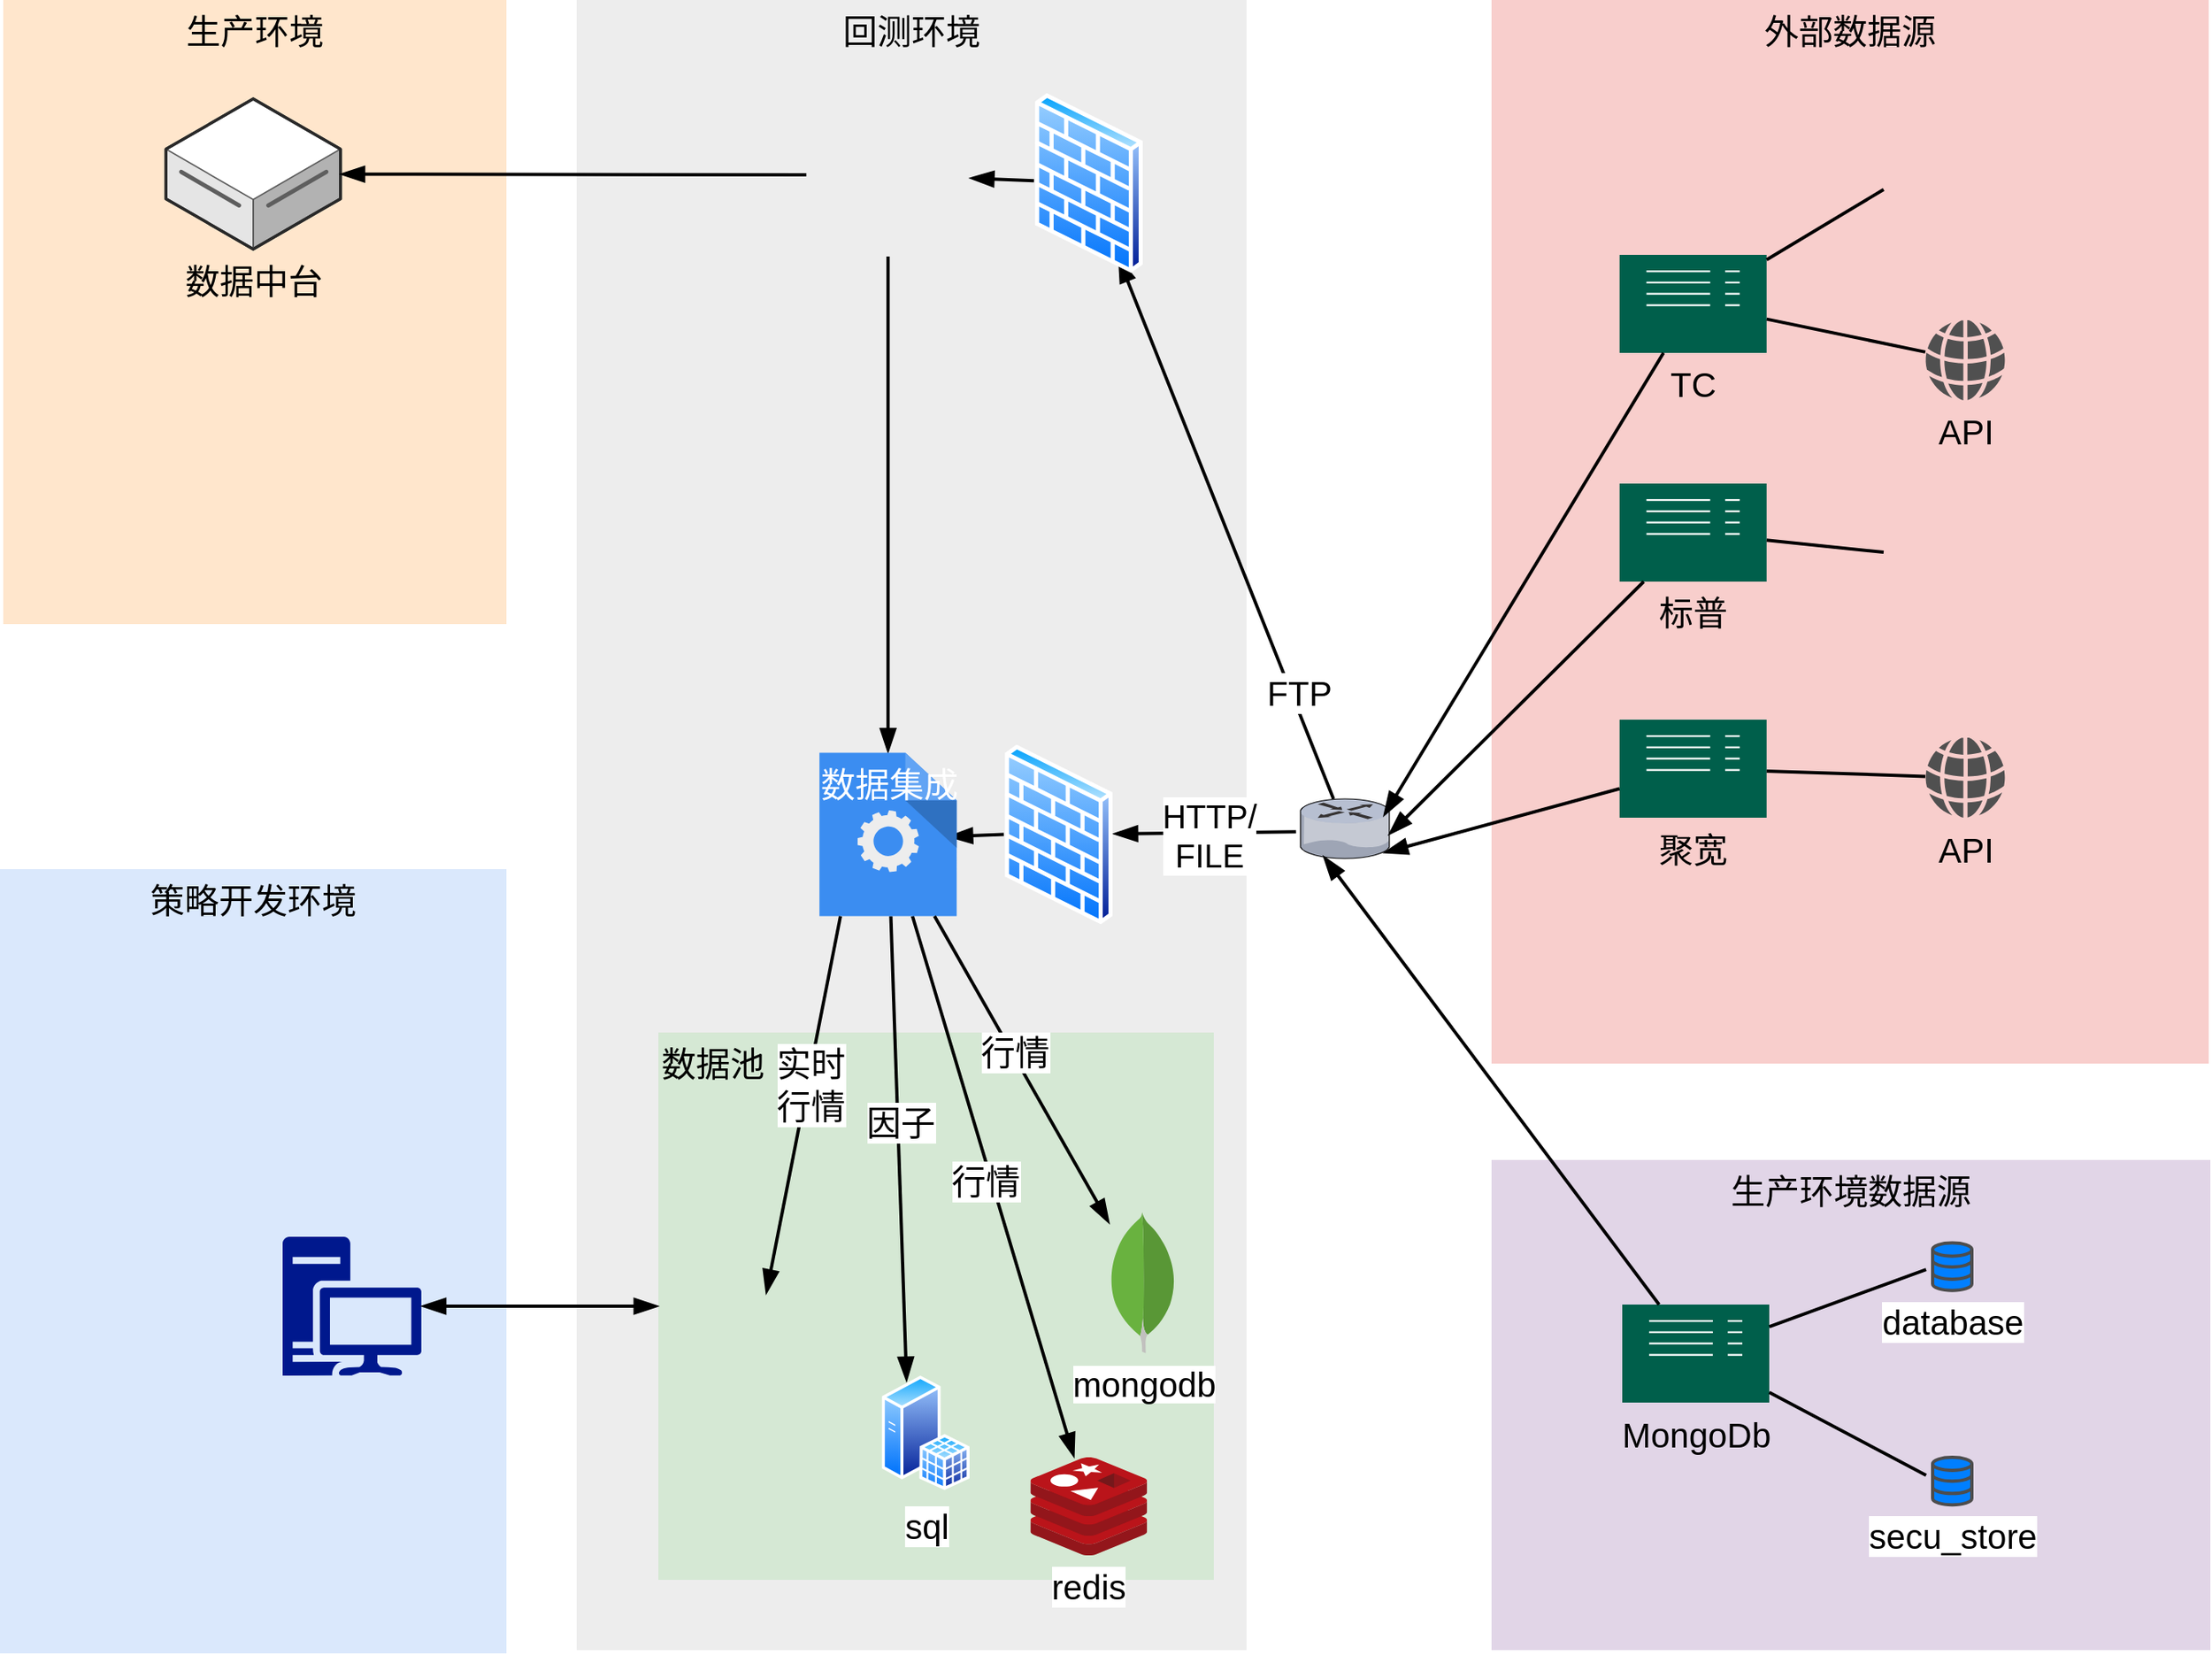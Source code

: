 <mxfile version="14.1.8" type="github">
  <diagram name="Page-1" id="e3a06f82-3646-2815-327d-82caf3d4e204">
    <mxGraphModel dx="1678" dy="867" grid="1" gridSize="10" guides="1" tooltips="1" connect="1" arrows="1" fold="1" page="1" pageScale="1.5" pageWidth="1169" pageHeight="826" background="none" math="0" shadow="0">
      <root>
        <mxCell id="0" style=";html=1;" />
        <mxCell id="1" style=";html=1;" parent="0" />
        <mxCell id="6a7d8f32e03d9370-59" value="&lt;font style=&quot;font-size: 21px;&quot;&gt;回测环境&lt;/font&gt;" style="whiteSpace=wrap;html=1;fillColor=#EDEDED;fontSize=21;strokeColor=none;verticalAlign=top;" parent="1" vertex="1">
          <mxGeometry x="530" y="98" width="410" height="1010" as="geometry" />
        </mxCell>
        <mxCell id="6a7d8f32e03d9370-58" value="&lt;font style=&quot;font-size: 21px;&quot;&gt;策略开发环境&lt;/font&gt;" style="whiteSpace=wrap;html=1;fillColor=#dae8fc;fontSize=21;strokeColor=none;verticalAlign=top;" parent="1" vertex="1">
          <mxGeometry x="177" y="630" width="310" height="480" as="geometry" />
        </mxCell>
        <mxCell id="6a7d8f32e03d9370-57" value="&lt;font style=&quot;font-size: 21px;&quot;&gt;生产环境&lt;/font&gt;" style="whiteSpace=wrap;html=1;fillColor=#ffe6cc;fontSize=21;verticalAlign=top;strokeColor=none;" parent="1" vertex="1">
          <mxGeometry x="179" y="98" width="308" height="382" as="geometry" />
        </mxCell>
        <mxCell id="6a7d8f32e03d9370-43" style="edgeStyle=none;rounded=0;html=1;startSize=10;endSize=10;jettySize=auto;orthogonalLoop=1;fontSize=21;endArrow=none;endFill=0;strokeWidth=2;startArrow=blockThin;startFill=1;entryX=0.5;entryY=1;entryDx=0;entryDy=0;" parent="1" source="A9i1_2r06wziE7NqVmH8-50" target="A9i1_2r06wziE7NqVmH8-48" edge="1">
          <mxGeometry relative="1" as="geometry">
            <mxPoint x="720.6" y="581.25" as="sourcePoint" />
            <mxPoint x="720" y="280" as="targetPoint" />
          </mxGeometry>
        </mxCell>
        <mxCell id="6a7d8f32e03d9370-13" value="" style="verticalLabelPosition=bottom;aspect=fixed;html=1;verticalAlign=top;strokeColor=none;shape=mxgraph.citrix.router;fillColor=#66B2FF;gradientColor=#0066CC;fontSize=21;" parent="1" vertex="1">
          <mxGeometry x="973" y="587" width="55" height="36.5" as="geometry" />
        </mxCell>
        <mxCell id="6a7d8f32e03d9370-44" style="edgeStyle=none;rounded=0;html=1;startSize=10;endSize=10;jettySize=auto;orthogonalLoop=1;fontSize=21;endArrow=none;endFill=0;strokeWidth=2;startArrow=blockThin;startFill=1;" parent="1" source="A9i1_2r06wziE7NqVmH8-56" target="6a7d8f32e03d9370-13" edge="1">
          <mxGeometry relative="1" as="geometry">
            <mxPoint x="865.275" y="251.5" as="sourcePoint" />
          </mxGeometry>
        </mxCell>
        <mxCell id="A9i1_2r06wziE7NqVmH8-27" value="FTP" style="edgeLabel;html=1;align=center;verticalAlign=middle;resizable=0;points=[];fontSize=21;" parent="6a7d8f32e03d9370-44" vertex="1" connectable="0">
          <mxGeometry x="0.085" y="-2" relative="1" as="geometry">
            <mxPoint x="40.22" y="85.31" as="offset" />
          </mxGeometry>
        </mxCell>
        <mxCell id="A9i1_2r06wziE7NqVmH8-21" style="edgeStyle=none;rounded=0;html=1;startSize=10;endSize=10;jettySize=auto;orthogonalLoop=1;fontSize=21;endArrow=none;endFill=0;strokeWidth=2;startArrow=blockThin;startFill=1;" parent="1" source="A9i1_2r06wziE7NqVmH8-48" target="A9i1_2r06wziE7NqVmH8-56" edge="1">
          <mxGeometry relative="1" as="geometry">
            <mxPoint x="736.0" y="205" as="sourcePoint" />
            <mxPoint x="810" y="205" as="targetPoint" />
          </mxGeometry>
        </mxCell>
        <mxCell id="A9i1_2r06wziE7NqVmH8-25" style="edgeStyle=none;rounded=0;html=1;startSize=10;endSize=10;jettySize=auto;orthogonalLoop=1;fontSize=21;endArrow=none;endFill=0;strokeWidth=2;startArrow=blockThin;startFill=1;entryX=-0.049;entryY=0.552;entryDx=0;entryDy=0;entryPerimeter=0;" parent="1" source="A9i1_2r06wziE7NqVmH8-57" target="6a7d8f32e03d9370-13" edge="1">
          <mxGeometry relative="1" as="geometry">
            <mxPoint x="877" y="608.291" as="sourcePoint" />
            <mxPoint x="940" y="603" as="targetPoint" />
          </mxGeometry>
        </mxCell>
        <mxCell id="A9i1_2r06wziE7NqVmH8-28" value="HTTP/&lt;br style=&quot;font-size: 20px;&quot;&gt;FILE" style="edgeLabel;html=1;align=center;verticalAlign=middle;resizable=0;points=[];fontSize=20;" parent="A9i1_2r06wziE7NqVmH8-25" vertex="1" connectable="0">
          <mxGeometry x="0.051" y="-1" relative="1" as="geometry">
            <mxPoint as="offset" />
          </mxGeometry>
        </mxCell>
        <mxCell id="A9i1_2r06wziE7NqVmH8-26" style="edgeStyle=none;rounded=0;html=1;startSize=10;endSize=10;jettySize=auto;orthogonalLoop=1;fontSize=21;endArrow=none;endFill=0;strokeWidth=2;startArrow=blockThin;startFill=1;entryX=0;entryY=0.5;entryDx=0;entryDy=0;exitX=0.94;exitY=0.513;exitDx=0;exitDy=0;exitPerimeter=0;" parent="1" source="A9i1_2r06wziE7NqVmH8-50" target="A9i1_2r06wziE7NqVmH8-57" edge="1">
          <mxGeometry relative="1" as="geometry">
            <mxPoint x="750.1" y="606.259" as="sourcePoint" />
            <mxPoint x="799.45" y="611.447" as="targetPoint" />
          </mxGeometry>
        </mxCell>
        <mxCell id="A9i1_2r06wziE7NqVmH8-36" value="数据中台" style="verticalLabelPosition=bottom;html=1;verticalAlign=top;strokeWidth=1;align=center;outlineConnect=0;dashed=0;outlineConnect=0;shape=mxgraph.aws3d.dataServer;strokeColor=#5E5E5E;aspect=fixed;fontSize=21;" parent="1" vertex="1">
          <mxGeometry x="278.62" y="158.5" width="106.75" height="92" as="geometry" />
        </mxCell>
        <mxCell id="A9i1_2r06wziE7NqVmH8-37" style="edgeStyle=none;rounded=0;html=1;startSize=10;endSize=10;jettySize=auto;orthogonalLoop=1;fontSize=21;endArrow=none;endFill=0;strokeWidth=2;startArrow=blockThin;startFill=1;entryX=0;entryY=0.5;entryDx=0;entryDy=0;" parent="1" source="A9i1_2r06wziE7NqVmH8-36" target="A9i1_2r06wziE7NqVmH8-48" edge="1">
          <mxGeometry relative="1" as="geometry">
            <mxPoint x="730.556" y="591.25" as="sourcePoint" />
            <mxPoint x="690" y="205" as="targetPoint" />
          </mxGeometry>
        </mxCell>
        <mxCell id="A9i1_2r06wziE7NqVmH8-39" value="&lt;span style=&quot;font-size: 21px;&quot;&gt;数据池&lt;/span&gt;" style="whiteSpace=wrap;html=1;fontSize=21;verticalAlign=top;fillColor=#d5e8d4;strokeColor=none;align=left;" parent="1" vertex="1">
          <mxGeometry x="580" y="730" width="340" height="335" as="geometry" />
        </mxCell>
        <mxCell id="A9i1_2r06wziE7NqVmH8-34" style="edgeStyle=none;rounded=0;html=1;startSize=10;endSize=10;jettySize=auto;orthogonalLoop=1;fontSize=21;endArrow=none;endFill=0;strokeWidth=2;startArrow=blockThin;startFill=1;" parent="1" source="A9i1_2r06wziE7NqVmH8-40" target="A9i1_2r06wziE7NqVmH8-50" edge="1">
          <mxGeometry relative="1" as="geometry">
            <mxPoint x="794.734" y="870" as="sourcePoint" />
            <mxPoint x="740" y="660" as="targetPoint" />
          </mxGeometry>
        </mxCell>
        <mxCell id="A9i1_2r06wziE7NqVmH8-35" value="行情" style="edgeLabel;html=1;align=center;verticalAlign=middle;resizable=0;points=[];fontSize=21;" parent="A9i1_2r06wziE7NqVmH8-34" vertex="1" connectable="0">
          <mxGeometry x="0.113" y="-1" relative="1" as="geometry">
            <mxPoint x="-0.22" y="15.16" as="offset" />
          </mxGeometry>
        </mxCell>
        <mxCell id="A9i1_2r06wziE7NqVmH8-30" style="edgeStyle=none;rounded=0;html=1;startSize=10;endSize=10;jettySize=auto;orthogonalLoop=1;fontSize=21;endArrow=none;endFill=0;strokeWidth=2;startArrow=blockThin;startFill=1;exitX=0.25;exitY=0;exitDx=0;exitDy=0;" parent="1" source="A9i1_2r06wziE7NqVmH8-42" target="A9i1_2r06wziE7NqVmH8-50" edge="1">
          <mxGeometry relative="1" as="geometry">
            <mxPoint x="660" y="880" as="sourcePoint" />
            <mxPoint x="690" y="660" as="targetPoint" />
          </mxGeometry>
        </mxCell>
        <mxCell id="A9i1_2r06wziE7NqVmH8-31" value="因子" style="edgeLabel;html=1;align=center;verticalAlign=middle;resizable=0;points=[];fontSize=21;" parent="A9i1_2r06wziE7NqVmH8-30" vertex="1" connectable="0">
          <mxGeometry x="0.113" y="-1" relative="1" as="geometry">
            <mxPoint as="offset" />
          </mxGeometry>
        </mxCell>
        <mxCell id="A9i1_2r06wziE7NqVmH8-40" value="&lt;font style=&quot;font-size: 21px;&quot;&gt;redis&lt;/font&gt;" style="aspect=fixed;html=1;points=[];align=center;image;fontSize=21;image=img/lib/mscae/Cache_Redis_Product.svg;fillColor=#66FF66;" parent="1" vertex="1">
          <mxGeometry x="807.73" y="990" width="71.43" height="60" as="geometry" />
        </mxCell>
        <mxCell id="A9i1_2r06wziE7NqVmH8-42" value="&lt;font style=&quot;font-size: 21px;&quot;&gt;sql&lt;/font&gt;" style="aspect=fixed;perimeter=ellipsePerimeter;html=1;align=center;shadow=0;dashed=0;spacingTop=3;image;image=img/lib/active_directory/sql_server.svg;fillColor=#00994D;fontSize=21;sketch=0;" parent="1" vertex="1">
          <mxGeometry x="716.7" y="940" width="53.9" height="70" as="geometry" />
        </mxCell>
        <mxCell id="A9i1_2r06wziE7NqVmH8-45" value="&lt;span style=&quot;background-color: rgb(255, 255, 255); font-size: 21px;&quot;&gt;mongodb&lt;/span&gt;" style="dashed=0;outlineConnect=0;html=1;align=center;labelPosition=center;verticalLabelPosition=bottom;verticalAlign=top;shape=mxgraph.weblogos.mongodb;sketch=0;fillColor=#00994D;fontSize=21;" parent="1" vertex="1">
          <mxGeometry x="856" y="840.0" width="41.2" height="86.2" as="geometry" />
        </mxCell>
        <mxCell id="A9i1_2r06wziE7NqVmH8-48" value="" style="shape=image;html=1;verticalAlign=top;verticalLabelPosition=bottom;labelBackgroundColor=#ffffff;imageAspect=0;aspect=fixed;image=https://cdn0.iconfinder.com/data/icons/common-file-extensions-audio-documents/24/ext_csv-128.png;sketch=0;fillColor=#00994D;fontSize=21;" parent="1" vertex="1">
          <mxGeometry x="670.6" y="155" width="100" height="100" as="geometry" />
        </mxCell>
        <mxCell id="A9i1_2r06wziE7NqVmH8-50" value="&lt;font color=&quot;#ffffff&quot; style=&quot;font-size: 21px;&quot;&gt;数据集成&lt;/font&gt;" style="html=1;aspect=fixed;strokeColor=none;shadow=0;align=center;verticalAlign=top;fillColor=#3B8DF1;shape=mxgraph.gcp2.process;sketch=0;fontSize=21;" parent="1" vertex="1">
          <mxGeometry x="678.6" y="558.75" width="84" height="100" as="geometry" />
        </mxCell>
        <mxCell id="A9i1_2r06wziE7NqVmH8-56" value="" style="aspect=fixed;perimeter=ellipsePerimeter;html=1;align=center;shadow=0;dashed=0;spacingTop=3;image;image=img/lib/active_directory/firewall.svg;sketch=0;fillColor=#00994D;fontSize=21;" parent="1" vertex="1">
          <mxGeometry x="809.9" y="155" width="67.1" height="110" as="geometry" />
        </mxCell>
        <mxCell id="A9i1_2r06wziE7NqVmH8-57" value="" style="aspect=fixed;perimeter=ellipsePerimeter;html=1;align=center;shadow=0;dashed=0;spacingTop=3;image;image=img/lib/active_directory/firewall.svg;sketch=0;fillColor=#00994D;fontSize=21;" parent="1" vertex="1">
          <mxGeometry x="791.43" y="553.75" width="67.1" height="110" as="geometry" />
        </mxCell>
        <mxCell id="A9i1_2r06wziE7NqVmH8-58" value="" style="aspect=fixed;pointerEvents=1;shadow=0;dashed=0;html=1;strokeColor=none;labelPosition=center;verticalLabelPosition=bottom;verticalAlign=top;align=center;fillColor=#00188D;shape=mxgraph.mscae.enterprise.workstation_client;sketch=0;fontSize=21;" parent="1" vertex="1">
          <mxGeometry x="350" y="855" width="85" height="85" as="geometry" />
        </mxCell>
        <mxCell id="A9i1_2r06wziE7NqVmH8-61" style="edgeStyle=none;rounded=0;html=1;startSize=10;endSize=10;jettySize=auto;orthogonalLoop=1;fontSize=21;endArrow=blockThin;endFill=1;strokeWidth=2;startArrow=blockThin;startFill=1;entryX=0;entryY=0.5;entryDx=0;entryDy=0;exitX=1;exitY=0.5;exitDx=0;exitDy=0;exitPerimeter=0;" parent="1" source="A9i1_2r06wziE7NqVmH8-58" target="A9i1_2r06wziE7NqVmH8-39" edge="1">
          <mxGeometry relative="1" as="geometry">
            <mxPoint x="395.37" y="214.579" as="sourcePoint" />
            <mxPoint x="680.6" y="215" as="targetPoint" />
          </mxGeometry>
        </mxCell>
        <mxCell id="A9i1_2r06wziE7NqVmH8-67" style="edgeStyle=none;rounded=0;html=1;startSize=10;endSize=10;jettySize=auto;orthogonalLoop=1;fontSize=21;endArrow=none;endFill=0;strokeWidth=2;startArrow=blockThin;startFill=1;" parent="1" target="A9i1_2r06wziE7NqVmH8-50" edge="1" source="A9i1_2r06wziE7NqVmH8-45">
          <mxGeometry relative="1" as="geometry">
            <mxPoint x="830" y="860" as="sourcePoint" />
            <mxPoint x="747.997" y="668.75" as="targetPoint" />
          </mxGeometry>
        </mxCell>
        <mxCell id="A9i1_2r06wziE7NqVmH8-68" value="行情" style="edgeLabel;html=1;align=center;verticalAlign=middle;resizable=0;points=[];fontSize=21;" parent="A9i1_2r06wziE7NqVmH8-67" vertex="1" connectable="0">
          <mxGeometry x="0.113" y="-1" relative="1" as="geometry">
            <mxPoint as="offset" />
          </mxGeometry>
        </mxCell>
        <mxCell id="pVSQ1wIAFeBnWIZubmTn-1" value="" style="group;fontSize=21;" vertex="1" connectable="0" parent="1">
          <mxGeometry x="1090" y="98" width="439" height="651" as="geometry" />
        </mxCell>
        <mxCell id="6a7d8f32e03d9370-61" value="&lt;span style=&quot;font-size: 21px;&quot;&gt;外部数据源&lt;/span&gt;" style="whiteSpace=wrap;html=1;fillColor=#f8cecc;fontSize=21;strokeColor=none;verticalAlign=top;" parent="pVSQ1wIAFeBnWIZubmTn-1" vertex="1">
          <mxGeometry width="439" height="651" as="geometry" />
        </mxCell>
        <mxCell id="A9i1_2r06wziE7NqVmH8-11" value="API" style="pointerEvents=1;shadow=0;dashed=0;html=1;strokeColor=none;fillColor=#505050;labelPosition=center;verticalLabelPosition=bottom;verticalAlign=top;outlineConnect=0;align=center;shape=mxgraph.office.concepts.globe_internet;fontSize=21;" parent="pVSQ1wIAFeBnWIZubmTn-1" vertex="1">
          <mxGeometry x="265.5" y="196" width="49" height="49" as="geometry" />
        </mxCell>
        <mxCell id="A9i1_2r06wziE7NqVmH8-17" value="API" style="pointerEvents=1;shadow=0;dashed=0;html=1;strokeColor=none;fillColor=#505050;labelPosition=center;verticalLabelPosition=bottom;verticalAlign=top;outlineConnect=0;align=center;shape=mxgraph.office.concepts.globe_internet;fontSize=21;" parent="pVSQ1wIAFeBnWIZubmTn-1" vertex="1">
          <mxGeometry x="265.5" y="451.5" width="49" height="49" as="geometry" />
        </mxCell>
        <mxCell id="A9i1_2r06wziE7NqVmH8-51" value="" style="shape=image;html=1;verticalAlign=top;verticalLabelPosition=bottom;labelBackgroundColor=#ffffff;imageAspect=0;aspect=fixed;image=https://cdn0.iconfinder.com/data/icons/common-file-extensions-audio-documents/24/ext_csv-128.png;sketch=0;fillColor=#00994D;fontSize=21;" parent="pVSQ1wIAFeBnWIZubmTn-1" vertex="1">
          <mxGeometry x="240" y="66" width="100" height="100" as="geometry" />
        </mxCell>
        <mxCell id="A9i1_2r06wziE7NqVmH8-52" value="" style="shape=image;html=1;verticalAlign=top;verticalLabelPosition=bottom;labelBackgroundColor=#ffffff;imageAspect=0;aspect=fixed;image=https://cdn0.iconfinder.com/data/icons/common-file-extensions-audio-documents/24/ext_csv-128.png;sketch=0;fillColor=#00994D;fontSize=21;" parent="pVSQ1wIAFeBnWIZubmTn-1" vertex="1">
          <mxGeometry x="240" y="288" width="100" height="100" as="geometry" />
        </mxCell>
        <mxCell id="A9i1_2r06wziE7NqVmH8-53" value="&lt;font style=&quot;font-size: 21px;&quot;&gt;TC&lt;/font&gt;" style="pointerEvents=1;shadow=0;dashed=0;html=1;strokeColor=none;fillColor=#005F4B;labelPosition=center;verticalLabelPosition=bottom;verticalAlign=top;align=center;outlineConnect=0;shape=mxgraph.veeam2.server;sketch=0;fontSize=21;" parent="pVSQ1wIAFeBnWIZubmTn-1" vertex="1">
          <mxGeometry x="78.37" y="156" width="90" height="60" as="geometry" />
        </mxCell>
        <mxCell id="A9i1_2r06wziE7NqVmH8-54" value="&lt;font style=&quot;font-size: 21px;&quot;&gt;标普&lt;/font&gt;" style="pointerEvents=1;shadow=0;dashed=0;html=1;strokeColor=none;fillColor=#005F4B;labelPosition=center;verticalLabelPosition=bottom;verticalAlign=top;align=center;outlineConnect=0;shape=mxgraph.veeam2.server;sketch=0;fontSize=21;" parent="pVSQ1wIAFeBnWIZubmTn-1" vertex="1">
          <mxGeometry x="78.37" y="296" width="90" height="60" as="geometry" />
        </mxCell>
        <mxCell id="A9i1_2r06wziE7NqVmH8-55" value="&lt;font style=&quot;font-size: 21px;&quot;&gt;聚宽&lt;/font&gt;" style="pointerEvents=1;shadow=0;dashed=0;html=1;strokeColor=none;fillColor=#005F4B;labelPosition=center;verticalLabelPosition=bottom;verticalAlign=top;align=center;outlineConnect=0;shape=mxgraph.veeam2.server;sketch=0;fontSize=21;" parent="pVSQ1wIAFeBnWIZubmTn-1" vertex="1">
          <mxGeometry x="78.37" y="440.5" width="90" height="60" as="geometry" />
        </mxCell>
        <mxCell id="A9i1_2r06wziE7NqVmH8-5" style="edgeStyle=none;rounded=0;html=1;startSize=10;endSize=10;jettySize=auto;orthogonalLoop=1;fontSize=21;endArrow=none;endFill=0;strokeWidth=2;entryX=0;entryY=0.5;entryDx=0;entryDy=0;" parent="pVSQ1wIAFeBnWIZubmTn-1" source="A9i1_2r06wziE7NqVmH8-53" target="A9i1_2r06wziE7NqVmH8-51" edge="1">
          <mxGeometry relative="1" as="geometry">
            <mxPoint x="1266.75" y="451.218" as="sourcePoint" />
            <mxPoint x="1350" y="422.462" as="targetPoint" />
          </mxGeometry>
        </mxCell>
        <mxCell id="A9i1_2r06wziE7NqVmH8-12" style="edgeStyle=none;rounded=0;html=1;startSize=10;endSize=10;jettySize=auto;orthogonalLoop=1;fontSize=21;endArrow=none;endFill=0;strokeWidth=2;" parent="pVSQ1wIAFeBnWIZubmTn-1" source="A9i1_2r06wziE7NqVmH8-53" target="A9i1_2r06wziE7NqVmH8-11" edge="1">
          <mxGeometry relative="1" as="geometry">
            <mxPoint x="1266.75" y="495.129" as="sourcePoint" />
            <mxPoint x="1360" y="413.877" as="targetPoint" />
          </mxGeometry>
        </mxCell>
        <mxCell id="A9i1_2r06wziE7NqVmH8-10" style="edgeStyle=none;rounded=0;html=1;startSize=10;endSize=10;jettySize=auto;orthogonalLoop=1;fontSize=21;endArrow=none;endFill=0;strokeWidth=2;entryX=0;entryY=0.5;entryDx=0;entryDy=0;" parent="pVSQ1wIAFeBnWIZubmTn-1" source="A9i1_2r06wziE7NqVmH8-54" target="A9i1_2r06wziE7NqVmH8-52" edge="1">
          <mxGeometry relative="1" as="geometry">
            <mxPoint x="1266.75" y="629.831" as="sourcePoint" />
            <mxPoint x="1350" y="632.494" as="targetPoint" />
          </mxGeometry>
        </mxCell>
        <mxCell id="A9i1_2r06wziE7NqVmH8-18" style="edgeStyle=none;rounded=0;html=1;startSize=10;endSize=10;jettySize=auto;orthogonalLoop=1;fontSize=21;endArrow=none;endFill=0;strokeWidth=2;" parent="pVSQ1wIAFeBnWIZubmTn-1" source="A9i1_2r06wziE7NqVmH8-55" target="A9i1_2r06wziE7NqVmH8-17" edge="1">
          <mxGeometry relative="1" as="geometry">
            <mxPoint x="1266.75" y="767.961" as="sourcePoint" />
            <mxPoint x="1330" y="768" as="targetPoint" />
          </mxGeometry>
        </mxCell>
        <mxCell id="6a7d8f32e03d9370-56" style="edgeStyle=none;rounded=0;html=1;jettySize=auto;orthogonalLoop=1;fontSize=21;endArrow=none;endFill=0;strokeWidth=2;exitX=0.927;exitY=0.285;exitDx=0;exitDy=0;exitPerimeter=0;startArrow=blockThin;startFill=1;endSize=10;startSize=10;" parent="1" source="6a7d8f32e03d9370-13" target="A9i1_2r06wziE7NqVmH8-53" edge="1">
          <mxGeometry relative="1" as="geometry">
            <mxPoint x="1160" y="517.396" as="targetPoint" />
          </mxGeometry>
        </mxCell>
        <mxCell id="A9i1_2r06wziE7NqVmH8-7" style="edgeStyle=none;rounded=0;html=1;startSize=10;endSize=10;jettySize=auto;orthogonalLoop=1;fontSize=21;endArrow=none;endFill=0;strokeWidth=2;startArrow=blockThin;startFill=1;exitX=0.982;exitY=0.603;exitDx=0;exitDy=0;exitPerimeter=0;" parent="1" source="6a7d8f32e03d9370-13" target="A9i1_2r06wziE7NqVmH8-54" edge="1">
          <mxGeometry relative="1" as="geometry">
            <mxPoint x="1038" y="597.003" as="sourcePoint" />
            <mxPoint x="1160" y="622.296" as="targetPoint" />
          </mxGeometry>
        </mxCell>
        <mxCell id="A9i1_2r06wziE7NqVmH8-2" style="edgeStyle=none;rounded=0;html=1;startSize=10;endSize=10;jettySize=auto;orthogonalLoop=1;fontSize=21;endArrow=blockThin;endFill=1;strokeWidth=2;" parent="1" source="A9i1_2r06wziE7NqVmH8-55" edge="1">
          <mxGeometry relative="1" as="geometry">
            <mxPoint x="1160" y="725.568" as="sourcePoint" />
            <mxPoint x="1024" y="620" as="targetPoint" />
          </mxGeometry>
        </mxCell>
        <mxCell id="pVSQ1wIAFeBnWIZubmTn-2" value="&lt;span style=&quot;font-size: 21px;&quot;&gt;生产环境数据源&lt;br style=&quot;font-size: 21px;&quot;&gt;&lt;/span&gt;" style="whiteSpace=wrap;html=1;fontSize=21;verticalAlign=top;align=center;fillColor=#e1d5e7;strokeColor=none;" vertex="1" parent="1">
          <mxGeometry x="1090" y="808" width="440" height="300" as="geometry" />
        </mxCell>
        <mxCell id="pVSQ1wIAFeBnWIZubmTn-3" value="&lt;span style=&quot;font-size: 21px;&quot;&gt;MongoDb&lt;/span&gt;" style="pointerEvents=1;shadow=0;dashed=0;html=1;strokeColor=none;fillColor=#005F4B;labelPosition=center;verticalLabelPosition=bottom;verticalAlign=top;align=center;outlineConnect=0;shape=mxgraph.veeam2.server;sketch=0;fontSize=21;" vertex="1" parent="1">
          <mxGeometry x="1170" y="896.5" width="90" height="60" as="geometry" />
        </mxCell>
        <mxCell id="pVSQ1wIAFeBnWIZubmTn-4" value="database" style="html=1;verticalLabelPosition=bottom;align=center;labelBackgroundColor=#ffffff;verticalAlign=top;strokeWidth=2;shadow=0;dashed=0;shape=mxgraph.ios7.icons.data;gradientColor=none;fillColor=#007FFF;strokeColor=#4D4D4D;fontSize=21;" vertex="1" parent="1">
          <mxGeometry x="1360" y="858.8" width="24" height="29.1" as="geometry" />
        </mxCell>
        <mxCell id="pVSQ1wIAFeBnWIZubmTn-5" value="secu_store" style="html=1;verticalLabelPosition=bottom;align=center;labelBackgroundColor=#ffffff;verticalAlign=top;strokeWidth=2;shadow=0;dashed=0;shape=mxgraph.ios7.icons.data;gradientColor=none;fillColor=#007FFF;strokeColor=#4D4D4D;fontSize=21;" vertex="1" parent="1">
          <mxGeometry x="1360" y="990" width="24" height="29.1" as="geometry" />
        </mxCell>
        <mxCell id="pVSQ1wIAFeBnWIZubmTn-6" style="edgeStyle=none;rounded=0;html=1;startSize=10;endSize=10;jettySize=auto;orthogonalLoop=1;fontSize=21;endArrow=none;endFill=0;strokeWidth=2;entryX=-0.167;entryY=0.557;entryDx=0;entryDy=0;entryPerimeter=0;" edge="1" parent="1" source="pVSQ1wIAFeBnWIZubmTn-3" target="pVSQ1wIAFeBnWIZubmTn-4">
          <mxGeometry relative="1" as="geometry">
            <mxPoint x="1260" y="871.745" as="sourcePoint" />
            <mxPoint x="1350" y="875" as="targetPoint" />
          </mxGeometry>
        </mxCell>
        <mxCell id="pVSQ1wIAFeBnWIZubmTn-7" style="edgeStyle=none;rounded=0;html=1;startSize=10;endSize=10;jettySize=auto;orthogonalLoop=1;fontSize=21;endArrow=none;endFill=0;strokeWidth=2;entryX=-0.167;entryY=0.378;entryDx=0;entryDy=0;entryPerimeter=0;" edge="1" parent="1" source="pVSQ1wIAFeBnWIZubmTn-3" target="pVSQ1wIAFeBnWIZubmTn-5">
          <mxGeometry relative="1" as="geometry">
            <mxPoint x="1240" y="1019.096" as="sourcePoint" />
            <mxPoint x="1335.992" y="984.039" as="targetPoint" />
          </mxGeometry>
        </mxCell>
        <mxCell id="pVSQ1wIAFeBnWIZubmTn-8" style="edgeStyle=none;rounded=0;html=1;startSize=10;endSize=10;jettySize=auto;orthogonalLoop=1;fontSize=21;endArrow=none;endFill=0;strokeWidth=2;startArrow=blockThin;startFill=1;exitX=0.255;exitY=0.959;exitDx=0;exitDy=0;exitPerimeter=0;" edge="1" parent="1" source="6a7d8f32e03d9370-13" target="pVSQ1wIAFeBnWIZubmTn-3">
          <mxGeometry relative="1" as="geometry">
            <mxPoint x="953.9" y="874.014" as="sourcePoint" />
            <mxPoint x="1047.105" y="872.678" as="targetPoint" />
          </mxGeometry>
        </mxCell>
        <mxCell id="pVSQ1wIAFeBnWIZubmTn-13" value="" style="shape=image;imageAspect=0;aspect=fixed;verticalLabelPosition=bottom;verticalAlign=top;strokeColor=#4D4D4D;fillColor=#007FFF;gradientColor=none;fontSize=20;image=https://ss0.bdstatic.com/70cFvHSh_Q1YnxGkpoWK1HF6hhy/it/u=1273897944,3345150664&amp;fm=26&amp;gp=0.jpg;" vertex="1" parent="1">
          <mxGeometry x="614.3" y="886.5" width="64.3" height="70" as="geometry" />
        </mxCell>
        <mxCell id="pVSQ1wIAFeBnWIZubmTn-15" style="edgeStyle=none;rounded=0;html=1;startSize=10;endSize=10;jettySize=auto;orthogonalLoop=1;fontSize=21;endArrow=none;endFill=0;strokeWidth=2;startArrow=blockThin;startFill=1;entryX=0.153;entryY=1.001;entryDx=0;entryDy=0;entryPerimeter=0;" edge="1" parent="1" target="A9i1_2r06wziE7NqVmH8-50">
          <mxGeometry relative="1" as="geometry">
            <mxPoint x="646" y="890" as="sourcePoint" />
            <mxPoint x="732.264" y="668.75" as="targetPoint" />
          </mxGeometry>
        </mxCell>
        <mxCell id="pVSQ1wIAFeBnWIZubmTn-16" value="实时&lt;br&gt;行情" style="edgeLabel;html=1;align=center;verticalAlign=middle;resizable=0;points=[];fontSize=21;" vertex="1" connectable="0" parent="pVSQ1wIAFeBnWIZubmTn-15">
          <mxGeometry x="0.113" y="-1" relative="1" as="geometry">
            <mxPoint as="offset" />
          </mxGeometry>
        </mxCell>
      </root>
    </mxGraphModel>
  </diagram>
</mxfile>
